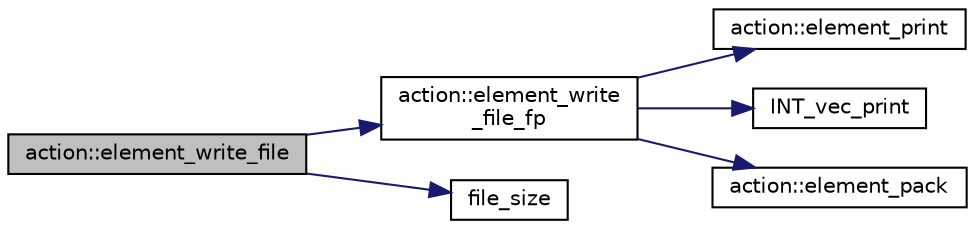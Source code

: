 digraph "action::element_write_file"
{
  edge [fontname="Helvetica",fontsize="10",labelfontname="Helvetica",labelfontsize="10"];
  node [fontname="Helvetica",fontsize="10",shape=record];
  rankdir="LR";
  Node11058 [label="action::element_write_file",height=0.2,width=0.4,color="black", fillcolor="grey75", style="filled", fontcolor="black"];
  Node11058 -> Node11059 [color="midnightblue",fontsize="10",style="solid",fontname="Helvetica"];
  Node11059 [label="action::element_write\l_file_fp",height=0.2,width=0.4,color="black", fillcolor="white", style="filled",URL="$d2/d86/classaction.html#a74da797b9df8fdf82b584e065fe9de63"];
  Node11059 -> Node11060 [color="midnightblue",fontsize="10",style="solid",fontname="Helvetica"];
  Node11060 [label="action::element_print",height=0.2,width=0.4,color="black", fillcolor="white", style="filled",URL="$d2/d86/classaction.html#ae38c3ef3c1125213733d63c6fc3c40cd"];
  Node11059 -> Node11061 [color="midnightblue",fontsize="10",style="solid",fontname="Helvetica"];
  Node11061 [label="INT_vec_print",height=0.2,width=0.4,color="black", fillcolor="white", style="filled",URL="$df/dbf/sajeeb_8_c.html#a79a5901af0b47dd0d694109543c027fe"];
  Node11059 -> Node11062 [color="midnightblue",fontsize="10",style="solid",fontname="Helvetica"];
  Node11062 [label="action::element_pack",height=0.2,width=0.4,color="black", fillcolor="white", style="filled",URL="$d2/d86/classaction.html#a48a10a87c09b4b37c36eac1180884140"];
  Node11058 -> Node11063 [color="midnightblue",fontsize="10",style="solid",fontname="Helvetica"];
  Node11063 [label="file_size",height=0.2,width=0.4,color="black", fillcolor="white", style="filled",URL="$df/dbf/sajeeb_8_c.html#a5c37cf5785204b6e9adf647dc14d0e50"];
}
